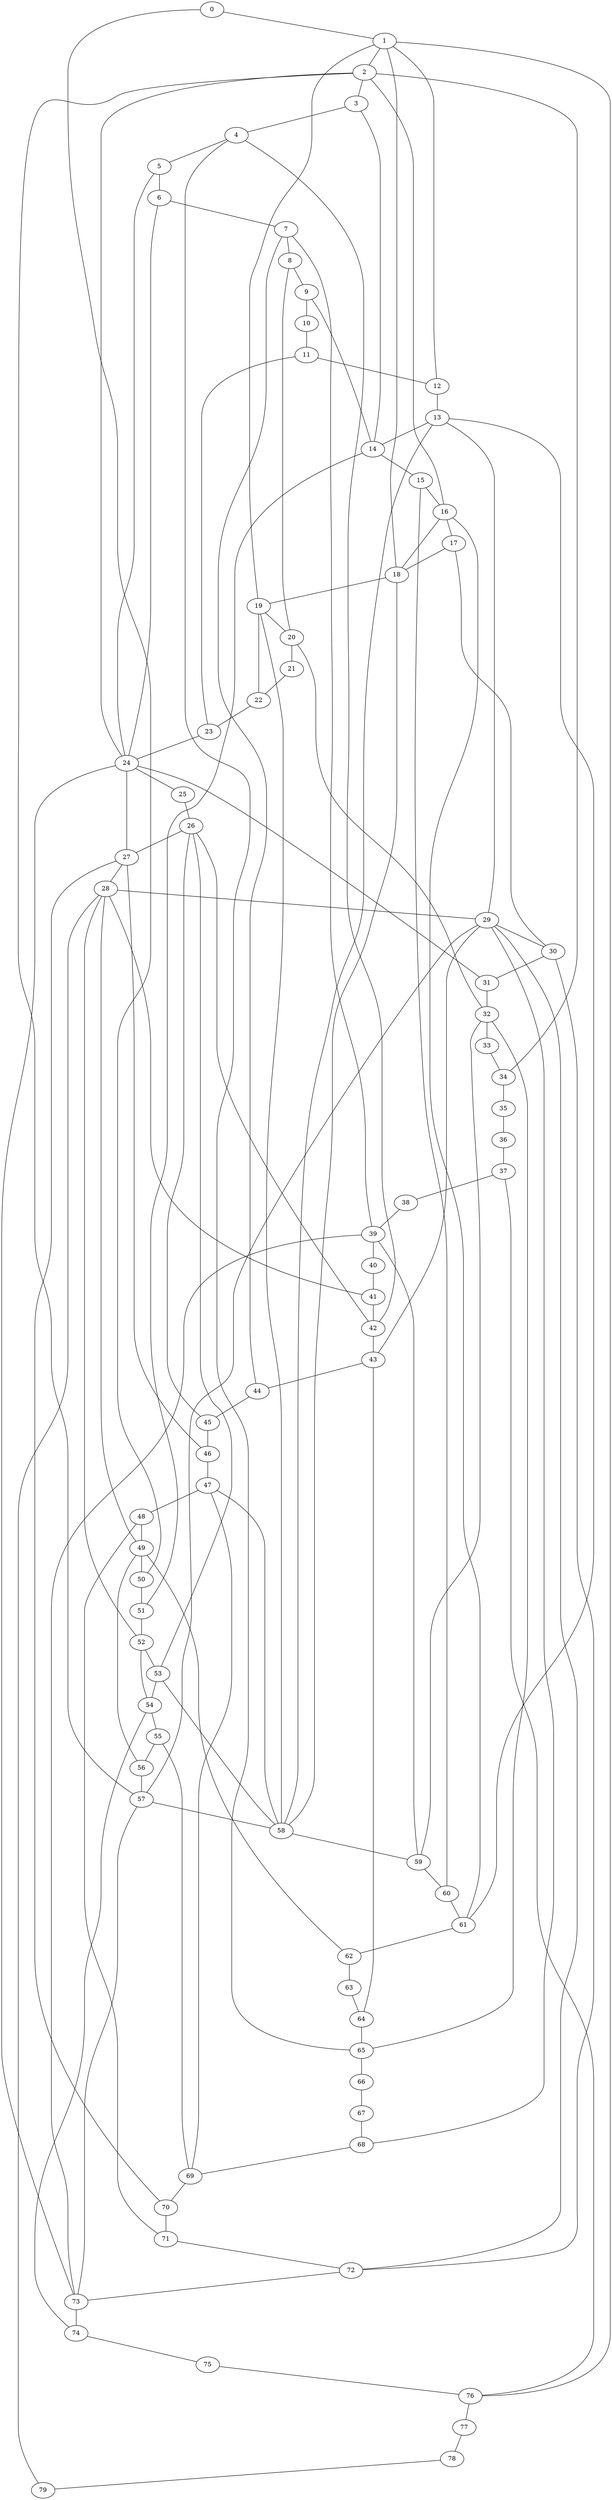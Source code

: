 
graph graphname {
    0 -- 1
0 -- 50
1 -- 2
1 -- 76
1 -- 19
1 -- 12
1 -- 18
2 -- 3
2 -- 34
2 -- 16
2 -- 57
2 -- 24
3 -- 4
3 -- 14
4 -- 5
4 -- 42
4 -- 65
5 -- 6
5 -- 24
6 -- 7
6 -- 24
7 -- 8
7 -- 44
7 -- 39
8 -- 9
8 -- 20
9 -- 10
9 -- 14
10 -- 11
11 -- 12
11 -- 23
12 -- 13
13 -- 14
13 -- 58
13 -- 29
13 -- 61
14 -- 15
14 -- 51
15 -- 16
15 -- 60
16 -- 17
16 -- 18
16 -- 61
17 -- 18
17 -- 30
18 -- 19
18 -- 58
19 -- 20
19 -- 22
19 -- 58
20 -- 21
20 -- 32
21 -- 22
22 -- 23
23 -- 24
24 -- 25
24 -- 27
24 -- 73
24 -- 31
25 -- 26
26 -- 27
26 -- 53
26 -- 45
26 -- 42
27 -- 28
27 -- 46
27 -- 70
28 -- 29
28 -- 41
28 -- 79
28 -- 52
28 -- 49
29 -- 30
29 -- 43
29 -- 57
29 -- 68
29 -- 72
30 -- 31
30 -- 72
31 -- 32
32 -- 33
32 -- 65
32 -- 59
33 -- 34
34 -- 35
35 -- 36
36 -- 37
37 -- 38
37 -- 76
38 -- 39
39 -- 40
39 -- 59
39 -- 73
40 -- 41
41 -- 42
42 -- 43
43 -- 44
43 -- 64
44 -- 45
45 -- 46
46 -- 47
47 -- 48
47 -- 58
47 -- 69
48 -- 49
48 -- 71
49 -- 50
49 -- 62
49 -- 56
50 -- 51
51 -- 52
52 -- 53
52 -- 54
53 -- 54
53 -- 58
54 -- 55
54 -- 74
55 -- 56
55 -- 69
56 -- 57
57 -- 58
57 -- 73
58 -- 59
59 -- 60
60 -- 61
61 -- 62
62 -- 63
63 -- 64
64 -- 65
65 -- 66
66 -- 67
67 -- 68
68 -- 69
69 -- 70
70 -- 71
71 -- 72
72 -- 73
73 -- 74
74 -- 75
75 -- 76
76 -- 77
77 -- 78
78 -- 79

}
